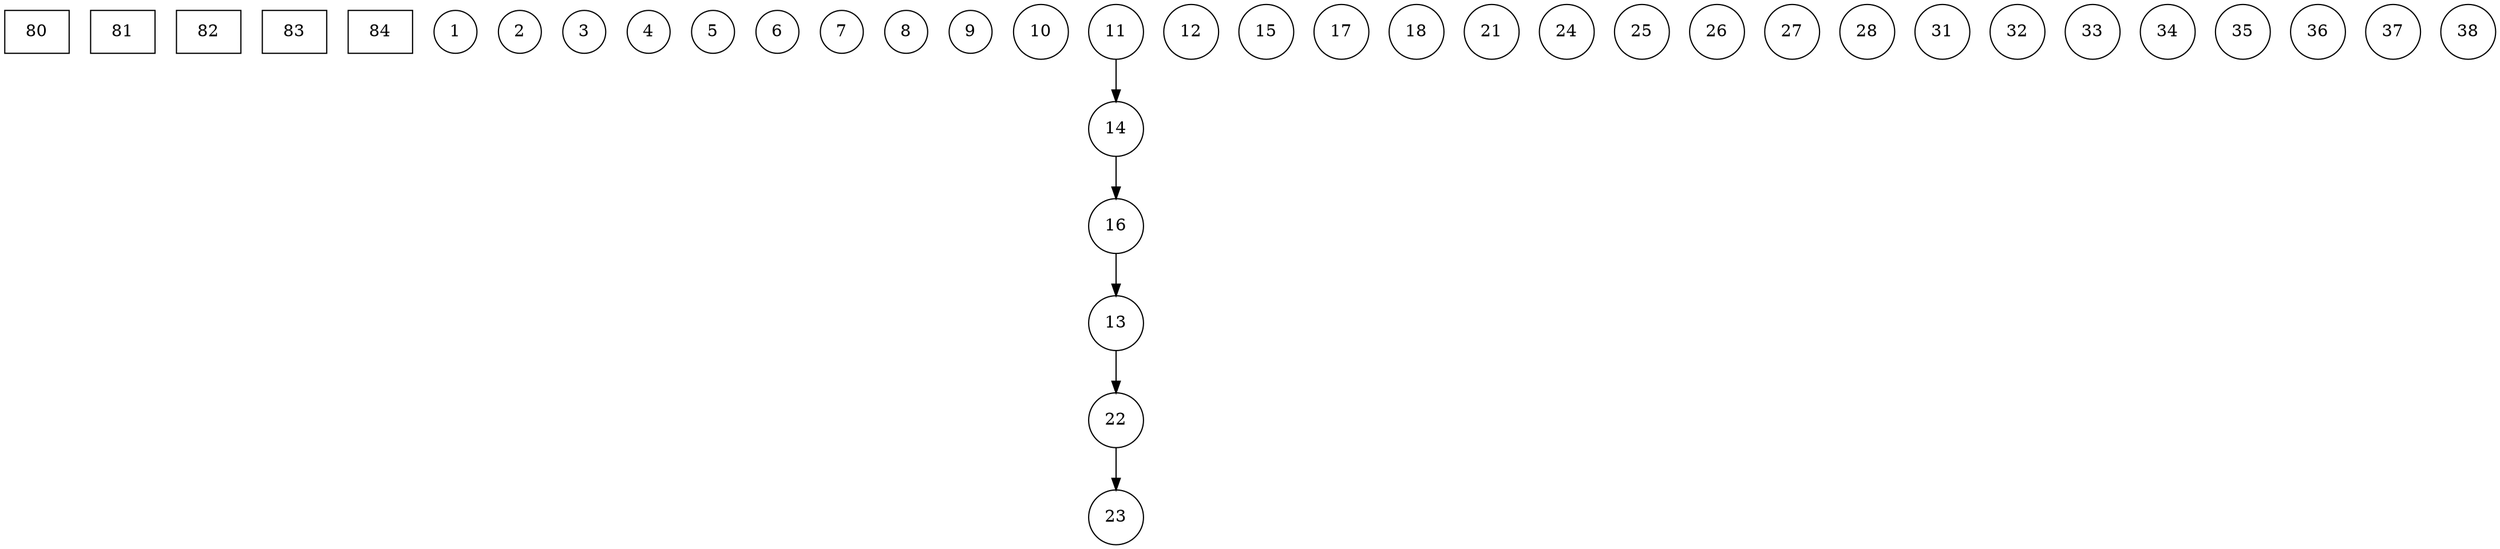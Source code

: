 digraph {
	node[shape=circle];
	
	80 [shape=rectangle, pos="0,0!"];
	81 [shape=rectangle, pos="-4.5,3.75!"];
	82 [shape=rectangle, pos="3.75,3.75!"];
	83 [shape=rectangle, pos="3.75,-3.75!"];
	84 [shape=rectangle, pos="-4.5,-3.75!"];
	
	1 [pos="-1.5,0.6!"];
	2 [pos="-1.5,-0.6!"];
	3 [pos="-3,0.6!"];
	4 [pos="-3,-0.6!"];
	5 [pos="-4.5,0.6!"];
	6 [pos="-4.5,-0.6!"];
	7 [pos="-6,0.6!"];
	8 [pos="-6,-0.6!"];
	9 [pos="-7.5,0.6!"];
	10 [pos="-7.5,-0.6!"];
	
	11 [pos="0.6,1.5!"];
	12 [pos="-0.6,1.5!"];
	13 [pos="0.6,3!"];
	14 [pos="-0.6,3!"];
	15 [pos="0.6,4.5!"];
	16 [pos="-0.6,4.5!"];
	17 [pos="0.6,6!"];
	18 [pos="-0.6,6!"];
	
	21 [pos="1.5,0.6!"];
	22 [pos="1.5,-0.6!"];
	23 [pos="3,0.6!"];
	24 [pos="3,-0.6!"];
	25 [pos="4.5,0.6!"];
	26 [pos="4.5,-0.6!"];
	27 [pos="6,0.6!"];
	28 [pos="6,-0.6!"];
	
	31 [pos="0.6,-1.5!"];
	32 [pos="-0.6,-1.5!"];
	33 [pos="0.6,-3!"];
	34 [pos="-0.6,-3!"];
	35 [pos="0.6,-4.5!"];
	36 [pos="-0.6,-4.5!"];
	37 [pos="0.6,-6!"];
	38 [pos="-0.6,-6!"];
11 -> 14
14 -> 16
16 -> 13
13 -> 22
22 -> 23
}
